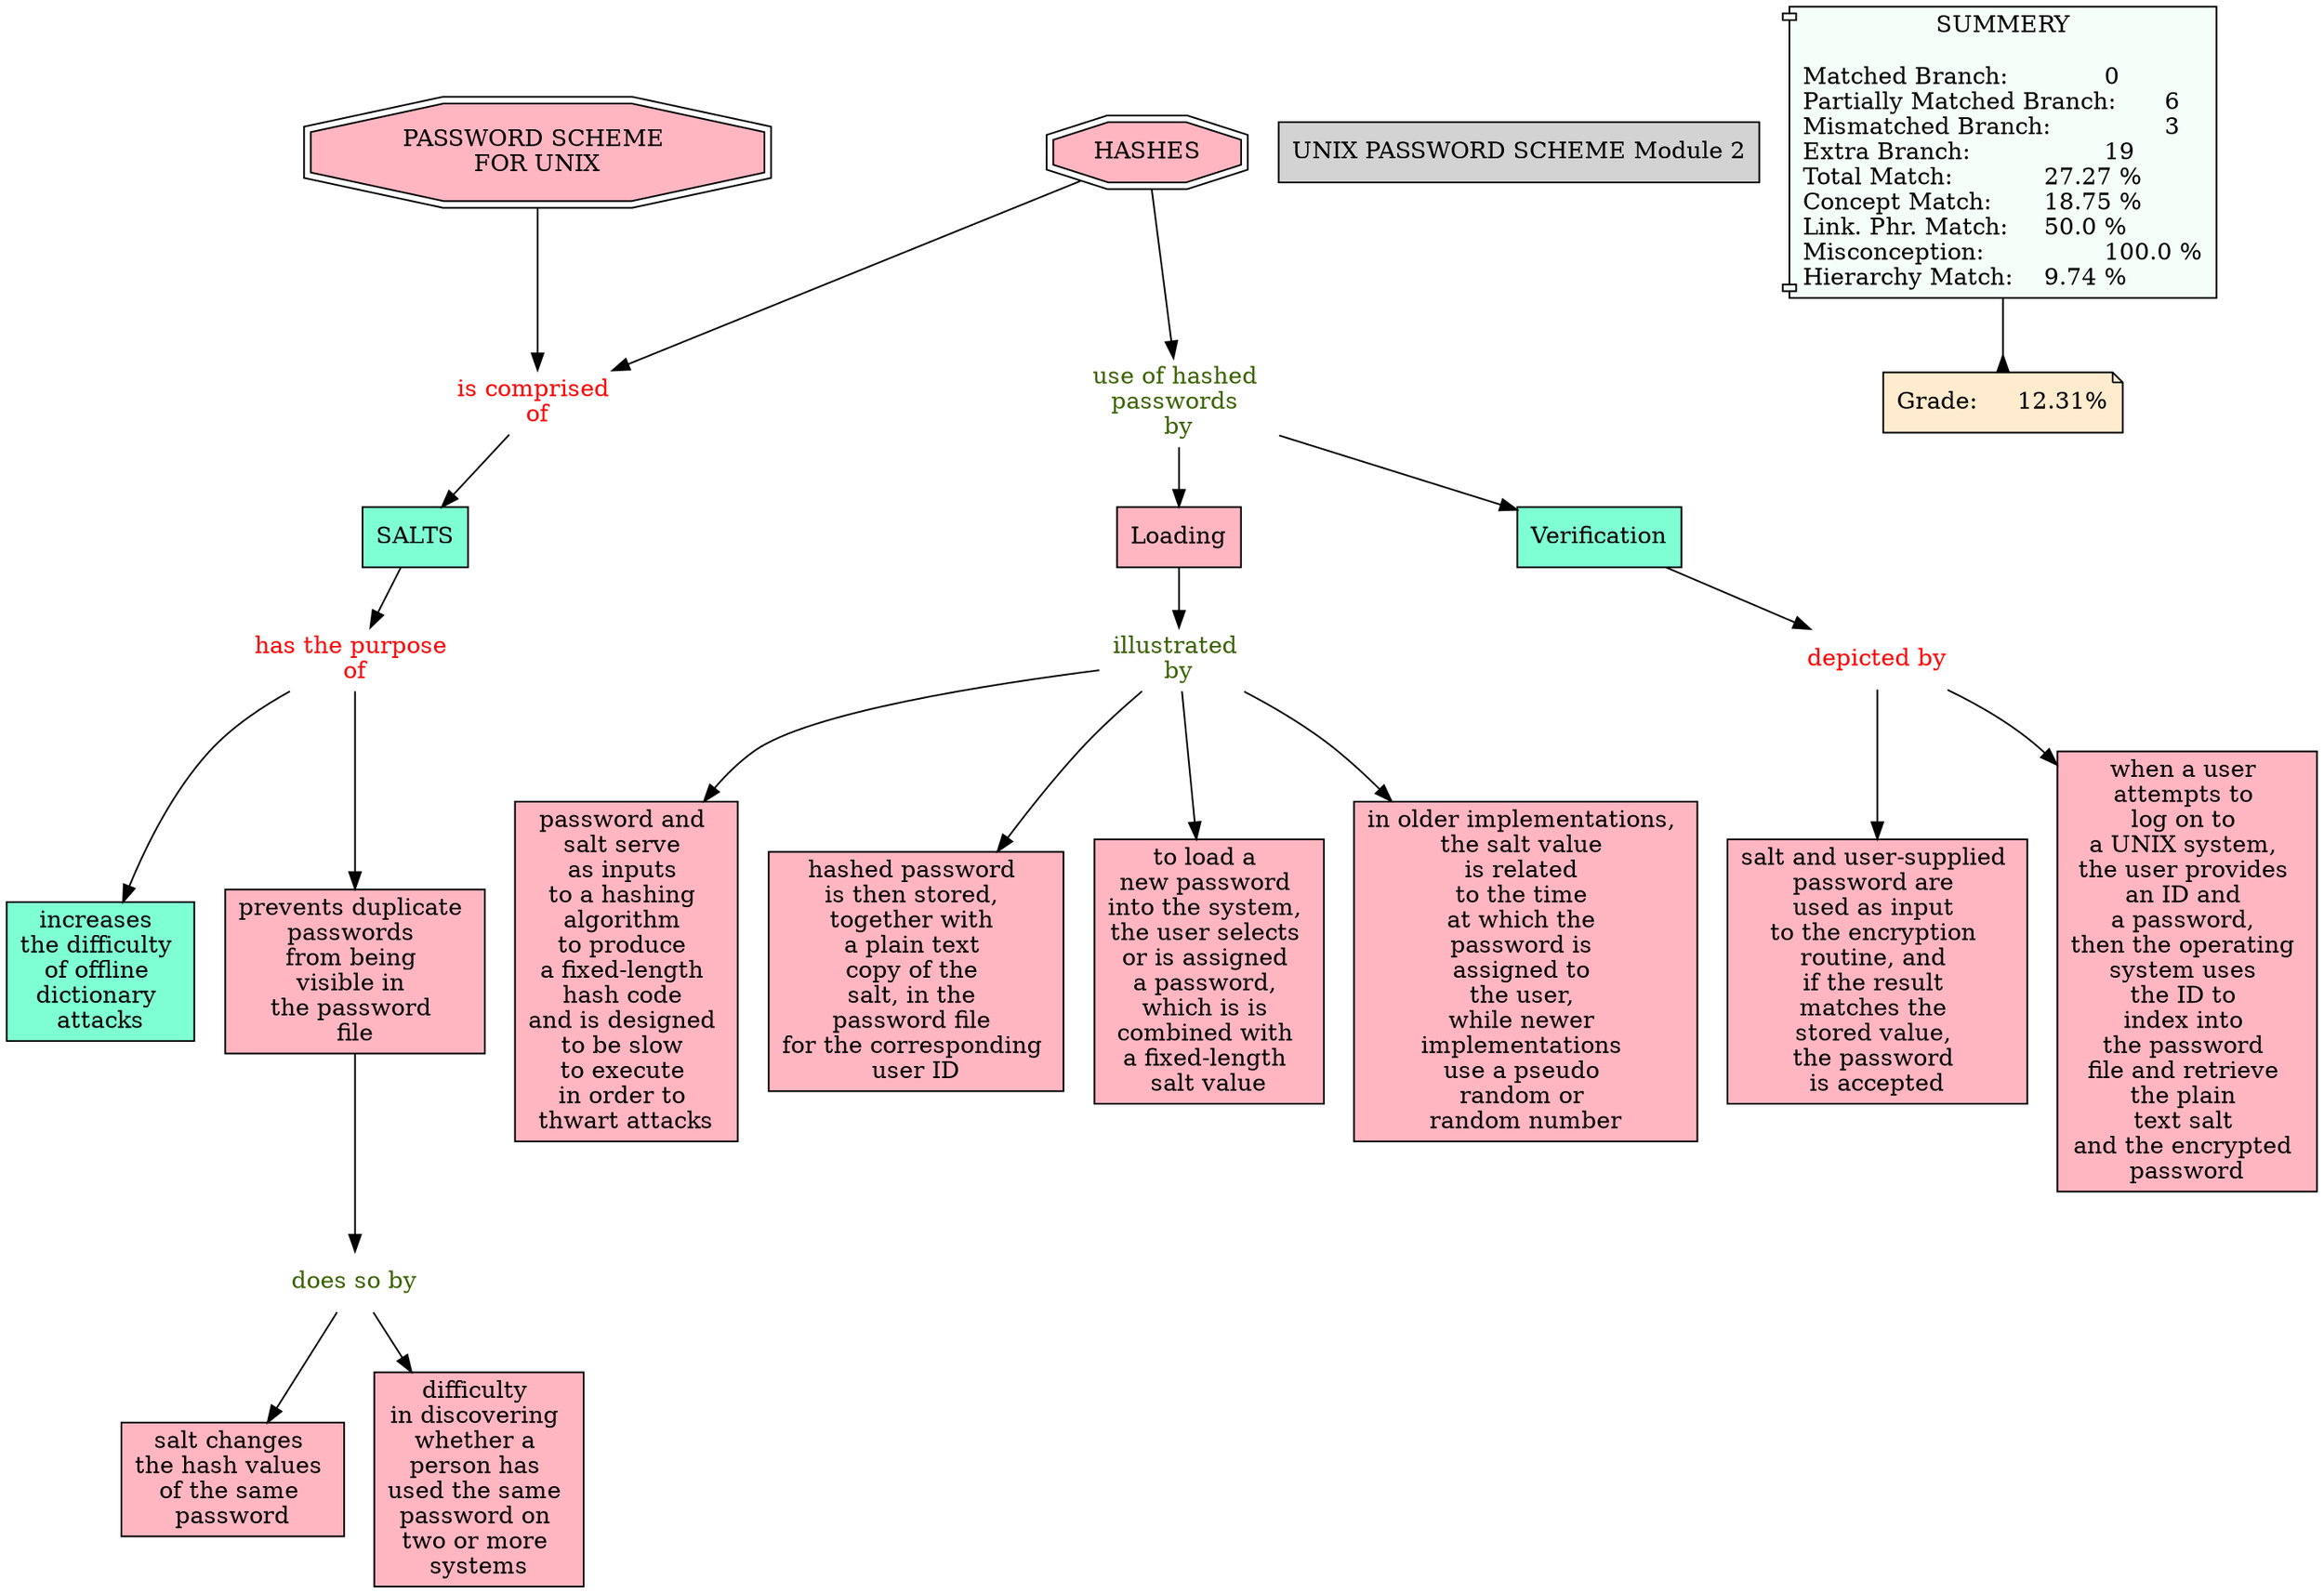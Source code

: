 // The Round Table
digraph {
	"1S40L2B16-1R08P02-1RD4" [label="increases the difficulty of offline dictionary attacks" Gsplines=true shape=rect style=filled]
	"1S3Z9C49B-1SHLZ2J-KZV" [label="UNIX PASSWORD SCHEME Module 2" Gsplines=true shape=rect style=filled]
	"1S40LF88S-1N2MMKC-1RY8" [label="is comprised 
of" Gsplines=true fontcolor=red shape=none]
	"1S40L089H-1X6W431-1R88" [label=SALTS Gsplines=true fillcolor=aquamarine shape=rect style=filled]
	"1S40LF88S-1N2MMKC-1RY8" -> "1S40L089H-1X6W431-1R88" [constraint=true]
	"1S40KZXS9-B8F1Q6-1R7S" [label=HASHES Gsplines=true fillcolor="#FFB6C1" shape=doubleoctagon style=filled]
	"1S40LF88S-1N2MMKC-1RY8" [label="is comprised 
of" Gsplines=true fontcolor=red shape=none]
	"1S40KZXS9-B8F1Q6-1R7S" -> "1S40LF88S-1N2MMKC-1RY8" [constraint=true]
	"1S40LD5TX-1YL6BB-1RWJ" [label="illustrated 
by" Gsplines=true fontcolor="#3B6300" shape=none]
	"1S629BVR9-H3V3FH-KZB" [label="password and 
salt serve 
as inputs 
to a hashing 
algorithm 
to produce 
a fixed-length 
hash code 
and is designed 
to be slow 
to execute 
in order to 
thwart attacks
" Gsplines=true fillcolor="#FFB6C1" shape=rect style=filled]
	"1S40LD5TX-1YL6BB-1RWJ" -> "1S629BVR9-H3V3FH-KZB" [constraint=true]
	"1S62BHMKH-JXPXC8-NP3" [label="PASSWORD SCHEME 
FOR UNIX" Gsplines=true fillcolor="#FFB6C1" shape=doubleoctagon style=filled]
	"1S40LF88S-1N2MMKC-1RY8" [label="is comprised 
of" Gsplines=true fontcolor=red shape=none]
	"1S62BHMKH-JXPXC8-NP3" -> "1S40LF88S-1N2MMKC-1RY8" [constraint=true]
	"1S40LD5TX-1YL6BB-1RWJ" [label="illustrated 
by" Gsplines=true fontcolor="#3B6300" shape=none]
	"1S40L1FBX-1QC441P-1R9T" [label="hashed password 
is then stored, 
together with 
a plain text 
copy of the 
salt, in the 
password file 
for the corresponding 
user ID" Gsplines=true fillcolor="#FFB6C1" shape=rect style=filled]
	"1S40LD5TX-1YL6BB-1RWJ" -> "1S40L1FBX-1QC441P-1R9T" [constraint=true]
	"1S40L17W3-1Q9JFLX-1R8Y" [label=Loading Gsplines=true fillcolor="#FFB6C1" shape=rect style=filled]
	"1S40LD5TX-1YL6BB-1RWJ" [label="illustrated 
by" Gsplines=true fontcolor="#3B6300" shape=none]
	"1S40L17W3-1Q9JFLX-1R8Y" -> "1S40LD5TX-1YL6BB-1RWJ" [constraint=true]
	"1S40L1SK8-12ZV05Y-1RBQ" [label="has the purpose 
of" Gsplines=true fontcolor=red shape=none]
	"1S40L1SK7-7M37BS-1RBM" [label="prevents duplicate 
passwords 
from being 
visible in 
the password 
file" Gsplines=true fillcolor="#FFB6C1" shape=rect style=filled]
	"1S40L1SK8-12ZV05Y-1RBQ" -> "1S40L1SK7-7M37BS-1RBM" [constraint=true]
	"1S40L1SK8-12ZV05Y-1RBQ" [label="has the purpose 
of" Gsplines=true fontcolor=red shape=none]
	"1S40L2B16-1R08P02-1RD4" [label="increases 
the difficulty 
of offline 
dictionary 
attacks" Gsplines=true fillcolor=aquamarine shape=rect style=filled]
	"1S40L1SK8-12ZV05Y-1RBQ" -> "1S40L2B16-1R08P02-1RD4" [constraint=true]
	"1S40LBT2H-BV58HL-1RT9" [label=Verification Gsplines=true fillcolor=aquamarine shape=rect style=filled]
	"1S40LDRPZ-1XJ5H2L-1RXQ" [label="depicted by
" Gsplines=true fontcolor=red shape=none]
	"1S40LBT2H-BV58HL-1RT9" -> "1S40LDRPZ-1XJ5H2L-1RXQ" [constraint=true]
	"1S40L089H-1X6W431-1R88" [label=SALTS Gsplines=true fillcolor=aquamarine shape=rect style=filled]
	"1S40L1SK8-12ZV05Y-1RBQ" [label="has the purpose 
of" Gsplines=true fontcolor=red shape=none]
	"1S40L089H-1X6W431-1R88" -> "1S40L1SK8-12ZV05Y-1RBQ" [constraint=true]
	"1S40L17W3-1GKS84G-1R91" [label="use of hashed 
passwords 
by" Gsplines=true fontcolor="#3B6300" shape=none]
	"1S40L17W3-1Q9JFLX-1R8Y" [label=Loading Gsplines=true fillcolor="#FFB6C1" shape=rect style=filled]
	"1S40L17W3-1GKS84G-1R91" -> "1S40L17W3-1Q9JFLX-1R8Y" [constraint=true]
	"1S40LD5TX-1YL6BB-1RWJ" [label="illustrated 
by" Gsplines=true fontcolor="#3B6300" shape=none]
	"1S40LD5TW-1TCC7J2-1RWF" [label="to load a 
new password 
into the system, 
the user selects 
or is assigned 
a password, 
which is is 
combined with 
a fixed-length 
salt value
" Gsplines=true fillcolor="#FFB6C1" shape=rect style=filled]
	"1S40LD5TX-1YL6BB-1RWJ" -> "1S40LD5TW-1TCC7J2-1RWF" [constraint=true]
	"1S40L52S9-9XSXC9-1RK5" [label="does so by
" Gsplines=true fontcolor="#3B6300" shape=none]
	"1S40L52S8-1KZX1M7-1RK2" [label="salt changes 
the hash values 
of the same 
password" Gsplines=true fillcolor="#FFB6C1" shape=rect style=filled]
	"1S40L52S9-9XSXC9-1RK5" -> "1S40L52S8-1KZX1M7-1RK2" [constraint=true]
	"1S40L17W3-1GKS84G-1R91" [label="use of hashed 
passwords 
by" Gsplines=true fontcolor="#3B6300" shape=none]
	"1S40LBT2H-BV58HL-1RT9" [label=Verification Gsplines=true fillcolor=aquamarine shape=rect style=filled]
	"1S40L17W3-1GKS84G-1R91" -> "1S40LBT2H-BV58HL-1RT9" [constraint=true]
	"1S40LD5TX-1YL6BB-1RWJ" [label="illustrated 
by" Gsplines=true fontcolor="#3B6300" shape=none]
	"1S629HV3B-1CNSTFD-L96" [label="in older implementations, 
the salt value 
is related 
to the time 
at which the 
password is 
assigned to 
the user, 
while newer 
implementations 
use a pseudo 
random or 
random number
" Gsplines=true fillcolor="#FFB6C1" shape=rect style=filled]
	"1S40LD5TX-1YL6BB-1RWJ" -> "1S629HV3B-1CNSTFD-L96" [constraint=true]
	"1S40L1SK7-7M37BS-1RBM" [label="prevents duplicate 
passwords 
from being 
visible in 
the password 
file" Gsplines=true fillcolor="#FFB6C1" shape=rect style=filled]
	"1S40L52S9-9XSXC9-1RK5" [label="does so by
" Gsplines=true fontcolor="#3B6300" shape=none]
	"1S40L1SK7-7M37BS-1RBM" -> "1S40L52S9-9XSXC9-1RK5" [constraint=true]
	"1S40KZXS9-B8F1Q6-1R7S" [label=HASHES Gsplines=true fillcolor="#FFB6C1" shape=doubleoctagon style=filled]
	"1S40L17W3-1GKS84G-1R91" [label="use of hashed 
passwords 
by" Gsplines=true fontcolor="#3B6300" shape=none]
	"1S40KZXS9-B8F1Q6-1R7S" -> "1S40L17W3-1GKS84G-1R91" [constraint=true]
	"1S40LDRPZ-1XJ5H2L-1RXQ" [label="depicted by
" Gsplines=true fontcolor=red shape=none]
	"1S62B311P-1B98J5S-MBF" [label="salt and user-supplied 
password are 
used as input 
to the encryption 
routine, and 
if the result 
matches the 
stored value, 
the password 
is accepted
" Gsplines=true fillcolor="#FFB6C1" shape=rect style=filled]
	"1S40LDRPZ-1XJ5H2L-1RXQ" -> "1S62B311P-1B98J5S-MBF" [constraint=true]
	"1S40LDRPZ-1XJ5H2L-1RXQ" [label="depicted by
" Gsplines=true fontcolor=red shape=none]
	"1S40LD2YL-B4VN39-1RVM" [label="when a user 
attempts to 
log on to 
a UNIX system, 
the user provides 
an ID and 
a password, 
then the operating 
system uses 
the ID to 
index into 
the password 
file and retrieve 
the plain 
text salt 
and the encrypted 
password" Gsplines=true fillcolor="#FFB6C1" shape=rect style=filled]
	"1S40LDRPZ-1XJ5H2L-1RXQ" -> "1S40LD2YL-B4VN39-1RVM" [constraint=true]
	"1S40L52S9-9XSXC9-1RK5" [label="does so by
" Gsplines=true fontcolor="#3B6300" shape=none]
	"1S40L6SJB-145BNHD-1RN4" [label="difficulty 
in discovering 
whether a 
person has 
used the same 
password on 
two or more 
systems" Gsplines=true fillcolor="#FFB6C1" shape=rect style=filled]
	"1S40L52S9-9XSXC9-1RK5" -> "1S40L6SJB-145BNHD-1RN4" [constraint=true]
	Stat [label="SUMMERY

Matched Branch:		0\lPartially Matched Branch:	6\lMismatched Branch:		3\lExtra Branch:			19\lTotal Match:		27.27 %\lConcept Match:	18.75 %\lLink. Phr. Match:	50.0 %\lMisconception:		100.0 %\lHierarchy Match:	9.74 %\l" Gsplines=true fillcolor="#F5FFFA" shape=component style=filled]
	Grade [label="Grade:	12.31%" Gsplines=true fillcolor="#FFEBCD" shape=note style=filled]
	Stat -> Grade [arrowhead=inv color=black constraint=true]
}
